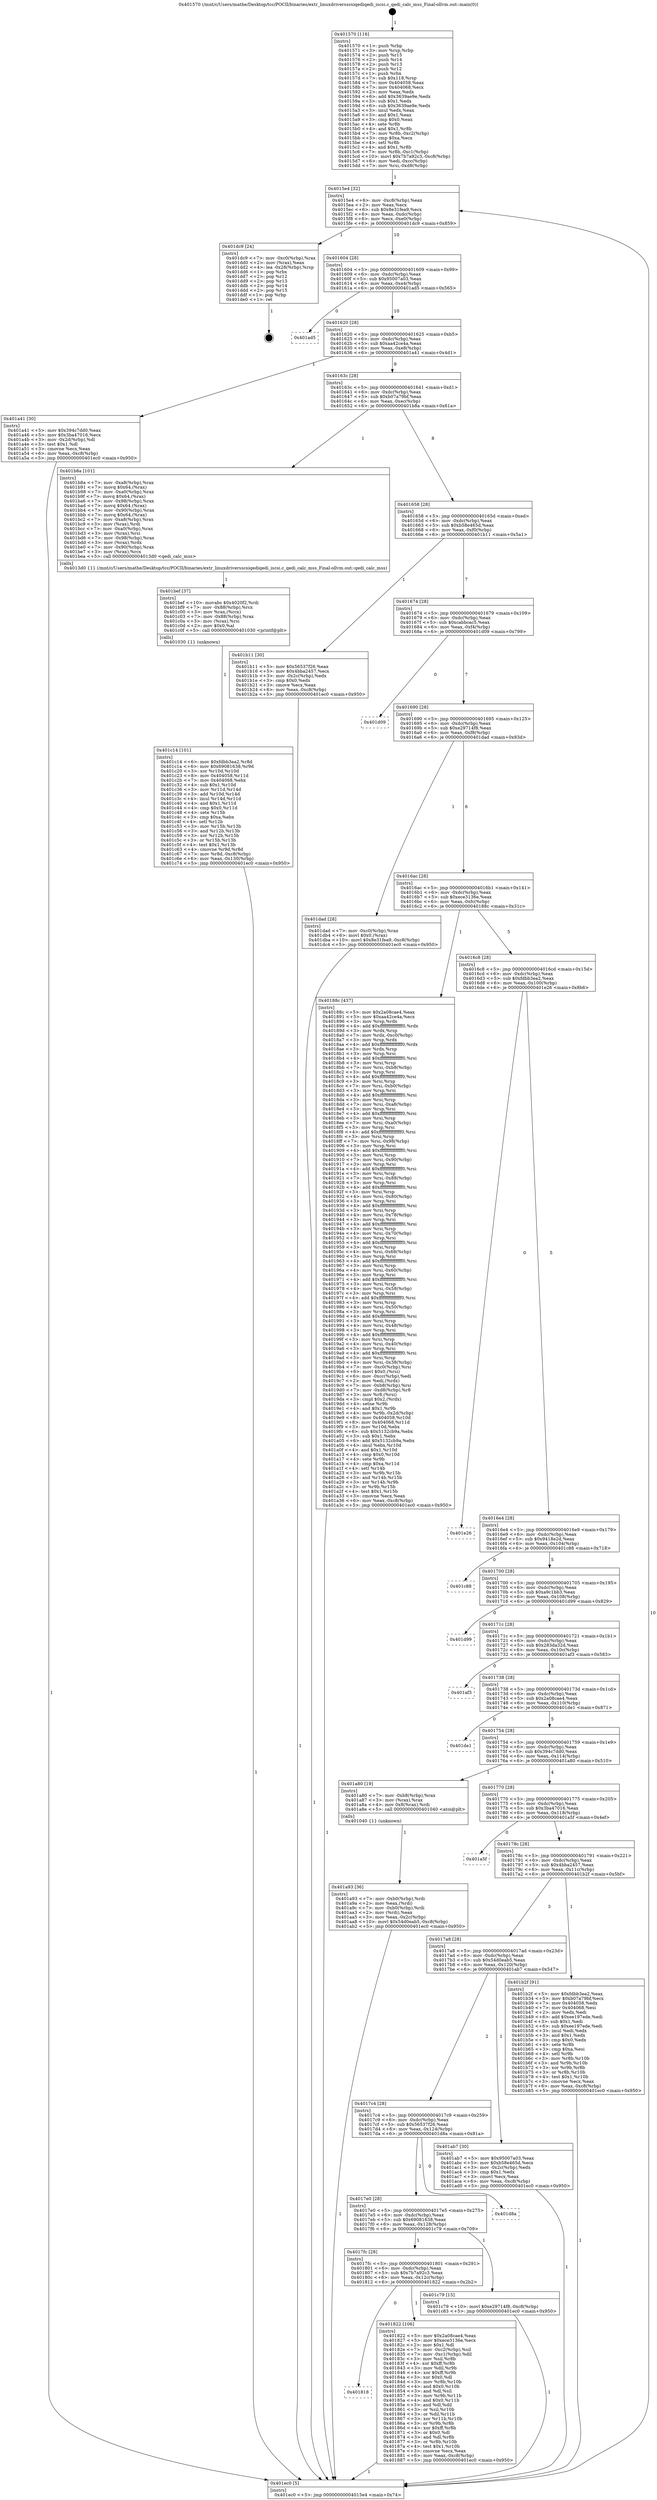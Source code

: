 digraph "0x401570" {
  label = "0x401570 (/mnt/c/Users/mathe/Desktop/tcc/POCII/binaries/extr_linuxdriversscsiqediqedi_iscsi.c_qedi_calc_mss_Final-ollvm.out::main(0))"
  labelloc = "t"
  node[shape=record]

  Entry [label="",width=0.3,height=0.3,shape=circle,fillcolor=black,style=filled]
  "0x4015e4" [label="{
     0x4015e4 [32]\l
     | [instrs]\l
     &nbsp;&nbsp;0x4015e4 \<+6\>: mov -0xc8(%rbp),%eax\l
     &nbsp;&nbsp;0x4015ea \<+2\>: mov %eax,%ecx\l
     &nbsp;&nbsp;0x4015ec \<+6\>: sub $0x8e31fea9,%ecx\l
     &nbsp;&nbsp;0x4015f2 \<+6\>: mov %eax,-0xdc(%rbp)\l
     &nbsp;&nbsp;0x4015f8 \<+6\>: mov %ecx,-0xe0(%rbp)\l
     &nbsp;&nbsp;0x4015fe \<+6\>: je 0000000000401dc9 \<main+0x859\>\l
  }"]
  "0x401dc9" [label="{
     0x401dc9 [24]\l
     | [instrs]\l
     &nbsp;&nbsp;0x401dc9 \<+7\>: mov -0xc0(%rbp),%rax\l
     &nbsp;&nbsp;0x401dd0 \<+2\>: mov (%rax),%eax\l
     &nbsp;&nbsp;0x401dd2 \<+4\>: lea -0x28(%rbp),%rsp\l
     &nbsp;&nbsp;0x401dd6 \<+1\>: pop %rbx\l
     &nbsp;&nbsp;0x401dd7 \<+2\>: pop %r12\l
     &nbsp;&nbsp;0x401dd9 \<+2\>: pop %r13\l
     &nbsp;&nbsp;0x401ddb \<+2\>: pop %r14\l
     &nbsp;&nbsp;0x401ddd \<+2\>: pop %r15\l
     &nbsp;&nbsp;0x401ddf \<+1\>: pop %rbp\l
     &nbsp;&nbsp;0x401de0 \<+1\>: ret\l
  }"]
  "0x401604" [label="{
     0x401604 [28]\l
     | [instrs]\l
     &nbsp;&nbsp;0x401604 \<+5\>: jmp 0000000000401609 \<main+0x99\>\l
     &nbsp;&nbsp;0x401609 \<+6\>: mov -0xdc(%rbp),%eax\l
     &nbsp;&nbsp;0x40160f \<+5\>: sub $0x95007a03,%eax\l
     &nbsp;&nbsp;0x401614 \<+6\>: mov %eax,-0xe4(%rbp)\l
     &nbsp;&nbsp;0x40161a \<+6\>: je 0000000000401ad5 \<main+0x565\>\l
  }"]
  Exit [label="",width=0.3,height=0.3,shape=circle,fillcolor=black,style=filled,peripheries=2]
  "0x401ad5" [label="{
     0x401ad5\l
  }", style=dashed]
  "0x401620" [label="{
     0x401620 [28]\l
     | [instrs]\l
     &nbsp;&nbsp;0x401620 \<+5\>: jmp 0000000000401625 \<main+0xb5\>\l
     &nbsp;&nbsp;0x401625 \<+6\>: mov -0xdc(%rbp),%eax\l
     &nbsp;&nbsp;0x40162b \<+5\>: sub $0xaa42ce4a,%eax\l
     &nbsp;&nbsp;0x401630 \<+6\>: mov %eax,-0xe8(%rbp)\l
     &nbsp;&nbsp;0x401636 \<+6\>: je 0000000000401a41 \<main+0x4d1\>\l
  }"]
  "0x401c14" [label="{
     0x401c14 [101]\l
     | [instrs]\l
     &nbsp;&nbsp;0x401c14 \<+6\>: mov $0xfdbb3ea2,%r8d\l
     &nbsp;&nbsp;0x401c1a \<+6\>: mov $0x69081638,%r9d\l
     &nbsp;&nbsp;0x401c20 \<+3\>: xor %r10d,%r10d\l
     &nbsp;&nbsp;0x401c23 \<+8\>: mov 0x404058,%r11d\l
     &nbsp;&nbsp;0x401c2b \<+7\>: mov 0x404068,%ebx\l
     &nbsp;&nbsp;0x401c32 \<+4\>: sub $0x1,%r10d\l
     &nbsp;&nbsp;0x401c36 \<+3\>: mov %r11d,%r14d\l
     &nbsp;&nbsp;0x401c39 \<+3\>: add %r10d,%r14d\l
     &nbsp;&nbsp;0x401c3c \<+4\>: imul %r14d,%r11d\l
     &nbsp;&nbsp;0x401c40 \<+4\>: and $0x1,%r11d\l
     &nbsp;&nbsp;0x401c44 \<+4\>: cmp $0x0,%r11d\l
     &nbsp;&nbsp;0x401c48 \<+4\>: sete %r15b\l
     &nbsp;&nbsp;0x401c4c \<+3\>: cmp $0xa,%ebx\l
     &nbsp;&nbsp;0x401c4f \<+4\>: setl %r12b\l
     &nbsp;&nbsp;0x401c53 \<+3\>: mov %r15b,%r13b\l
     &nbsp;&nbsp;0x401c56 \<+3\>: and %r12b,%r13b\l
     &nbsp;&nbsp;0x401c59 \<+3\>: xor %r12b,%r15b\l
     &nbsp;&nbsp;0x401c5c \<+3\>: or %r15b,%r13b\l
     &nbsp;&nbsp;0x401c5f \<+4\>: test $0x1,%r13b\l
     &nbsp;&nbsp;0x401c63 \<+4\>: cmovne %r9d,%r8d\l
     &nbsp;&nbsp;0x401c67 \<+7\>: mov %r8d,-0xc8(%rbp)\l
     &nbsp;&nbsp;0x401c6e \<+6\>: mov %eax,-0x130(%rbp)\l
     &nbsp;&nbsp;0x401c74 \<+5\>: jmp 0000000000401ec0 \<main+0x950\>\l
  }"]
  "0x401a41" [label="{
     0x401a41 [30]\l
     | [instrs]\l
     &nbsp;&nbsp;0x401a41 \<+5\>: mov $0x394c7dd0,%eax\l
     &nbsp;&nbsp;0x401a46 \<+5\>: mov $0x3ba47016,%ecx\l
     &nbsp;&nbsp;0x401a4b \<+3\>: mov -0x2d(%rbp),%dl\l
     &nbsp;&nbsp;0x401a4e \<+3\>: test $0x1,%dl\l
     &nbsp;&nbsp;0x401a51 \<+3\>: cmovne %ecx,%eax\l
     &nbsp;&nbsp;0x401a54 \<+6\>: mov %eax,-0xc8(%rbp)\l
     &nbsp;&nbsp;0x401a5a \<+5\>: jmp 0000000000401ec0 \<main+0x950\>\l
  }"]
  "0x40163c" [label="{
     0x40163c [28]\l
     | [instrs]\l
     &nbsp;&nbsp;0x40163c \<+5\>: jmp 0000000000401641 \<main+0xd1\>\l
     &nbsp;&nbsp;0x401641 \<+6\>: mov -0xdc(%rbp),%eax\l
     &nbsp;&nbsp;0x401647 \<+5\>: sub $0xb07a79bf,%eax\l
     &nbsp;&nbsp;0x40164c \<+6\>: mov %eax,-0xec(%rbp)\l
     &nbsp;&nbsp;0x401652 \<+6\>: je 0000000000401b8a \<main+0x61a\>\l
  }"]
  "0x401bef" [label="{
     0x401bef [37]\l
     | [instrs]\l
     &nbsp;&nbsp;0x401bef \<+10\>: movabs $0x4020f2,%rdi\l
     &nbsp;&nbsp;0x401bf9 \<+7\>: mov -0x88(%rbp),%rcx\l
     &nbsp;&nbsp;0x401c00 \<+3\>: mov %rax,(%rcx)\l
     &nbsp;&nbsp;0x401c03 \<+7\>: mov -0x88(%rbp),%rax\l
     &nbsp;&nbsp;0x401c0a \<+3\>: mov (%rax),%rsi\l
     &nbsp;&nbsp;0x401c0d \<+2\>: mov $0x0,%al\l
     &nbsp;&nbsp;0x401c0f \<+5\>: call 0000000000401030 \<printf@plt\>\l
     | [calls]\l
     &nbsp;&nbsp;0x401030 \{1\} (unknown)\l
  }"]
  "0x401b8a" [label="{
     0x401b8a [101]\l
     | [instrs]\l
     &nbsp;&nbsp;0x401b8a \<+7\>: mov -0xa8(%rbp),%rax\l
     &nbsp;&nbsp;0x401b91 \<+7\>: movq $0x64,(%rax)\l
     &nbsp;&nbsp;0x401b98 \<+7\>: mov -0xa0(%rbp),%rax\l
     &nbsp;&nbsp;0x401b9f \<+7\>: movq $0x64,(%rax)\l
     &nbsp;&nbsp;0x401ba6 \<+7\>: mov -0x98(%rbp),%rax\l
     &nbsp;&nbsp;0x401bad \<+7\>: movq $0x64,(%rax)\l
     &nbsp;&nbsp;0x401bb4 \<+7\>: mov -0x90(%rbp),%rax\l
     &nbsp;&nbsp;0x401bbb \<+7\>: movq $0x64,(%rax)\l
     &nbsp;&nbsp;0x401bc2 \<+7\>: mov -0xa8(%rbp),%rax\l
     &nbsp;&nbsp;0x401bc9 \<+3\>: mov (%rax),%rdi\l
     &nbsp;&nbsp;0x401bcc \<+7\>: mov -0xa0(%rbp),%rax\l
     &nbsp;&nbsp;0x401bd3 \<+3\>: mov (%rax),%rsi\l
     &nbsp;&nbsp;0x401bd6 \<+7\>: mov -0x98(%rbp),%rax\l
     &nbsp;&nbsp;0x401bdd \<+3\>: mov (%rax),%rdx\l
     &nbsp;&nbsp;0x401be0 \<+7\>: mov -0x90(%rbp),%rax\l
     &nbsp;&nbsp;0x401be7 \<+3\>: mov (%rax),%rcx\l
     &nbsp;&nbsp;0x401bea \<+5\>: call 00000000004013d0 \<qedi_calc_mss\>\l
     | [calls]\l
     &nbsp;&nbsp;0x4013d0 \{1\} (/mnt/c/Users/mathe/Desktop/tcc/POCII/binaries/extr_linuxdriversscsiqediqedi_iscsi.c_qedi_calc_mss_Final-ollvm.out::qedi_calc_mss)\l
  }"]
  "0x401658" [label="{
     0x401658 [28]\l
     | [instrs]\l
     &nbsp;&nbsp;0x401658 \<+5\>: jmp 000000000040165d \<main+0xed\>\l
     &nbsp;&nbsp;0x40165d \<+6\>: mov -0xdc(%rbp),%eax\l
     &nbsp;&nbsp;0x401663 \<+5\>: sub $0xb58e465d,%eax\l
     &nbsp;&nbsp;0x401668 \<+6\>: mov %eax,-0xf0(%rbp)\l
     &nbsp;&nbsp;0x40166e \<+6\>: je 0000000000401b11 \<main+0x5a1\>\l
  }"]
  "0x401a93" [label="{
     0x401a93 [36]\l
     | [instrs]\l
     &nbsp;&nbsp;0x401a93 \<+7\>: mov -0xb0(%rbp),%rdi\l
     &nbsp;&nbsp;0x401a9a \<+2\>: mov %eax,(%rdi)\l
     &nbsp;&nbsp;0x401a9c \<+7\>: mov -0xb0(%rbp),%rdi\l
     &nbsp;&nbsp;0x401aa3 \<+2\>: mov (%rdi),%eax\l
     &nbsp;&nbsp;0x401aa5 \<+3\>: mov %eax,-0x2c(%rbp)\l
     &nbsp;&nbsp;0x401aa8 \<+10\>: movl $0x54d0eab5,-0xc8(%rbp)\l
     &nbsp;&nbsp;0x401ab2 \<+5\>: jmp 0000000000401ec0 \<main+0x950\>\l
  }"]
  "0x401b11" [label="{
     0x401b11 [30]\l
     | [instrs]\l
     &nbsp;&nbsp;0x401b11 \<+5\>: mov $0x56537f26,%eax\l
     &nbsp;&nbsp;0x401b16 \<+5\>: mov $0x4bba2457,%ecx\l
     &nbsp;&nbsp;0x401b1b \<+3\>: mov -0x2c(%rbp),%edx\l
     &nbsp;&nbsp;0x401b1e \<+3\>: cmp $0x0,%edx\l
     &nbsp;&nbsp;0x401b21 \<+3\>: cmove %ecx,%eax\l
     &nbsp;&nbsp;0x401b24 \<+6\>: mov %eax,-0xc8(%rbp)\l
     &nbsp;&nbsp;0x401b2a \<+5\>: jmp 0000000000401ec0 \<main+0x950\>\l
  }"]
  "0x401674" [label="{
     0x401674 [28]\l
     | [instrs]\l
     &nbsp;&nbsp;0x401674 \<+5\>: jmp 0000000000401679 \<main+0x109\>\l
     &nbsp;&nbsp;0x401679 \<+6\>: mov -0xdc(%rbp),%eax\l
     &nbsp;&nbsp;0x40167f \<+5\>: sub $0xcabbcac5,%eax\l
     &nbsp;&nbsp;0x401684 \<+6\>: mov %eax,-0xf4(%rbp)\l
     &nbsp;&nbsp;0x40168a \<+6\>: je 0000000000401d09 \<main+0x799\>\l
  }"]
  "0x401570" [label="{
     0x401570 [116]\l
     | [instrs]\l
     &nbsp;&nbsp;0x401570 \<+1\>: push %rbp\l
     &nbsp;&nbsp;0x401571 \<+3\>: mov %rsp,%rbp\l
     &nbsp;&nbsp;0x401574 \<+2\>: push %r15\l
     &nbsp;&nbsp;0x401576 \<+2\>: push %r14\l
     &nbsp;&nbsp;0x401578 \<+2\>: push %r13\l
     &nbsp;&nbsp;0x40157a \<+2\>: push %r12\l
     &nbsp;&nbsp;0x40157c \<+1\>: push %rbx\l
     &nbsp;&nbsp;0x40157d \<+7\>: sub $0x118,%rsp\l
     &nbsp;&nbsp;0x401584 \<+7\>: mov 0x404058,%eax\l
     &nbsp;&nbsp;0x40158b \<+7\>: mov 0x404068,%ecx\l
     &nbsp;&nbsp;0x401592 \<+2\>: mov %eax,%edx\l
     &nbsp;&nbsp;0x401594 \<+6\>: add $0x3639ae9e,%edx\l
     &nbsp;&nbsp;0x40159a \<+3\>: sub $0x1,%edx\l
     &nbsp;&nbsp;0x40159d \<+6\>: sub $0x3639ae9e,%edx\l
     &nbsp;&nbsp;0x4015a3 \<+3\>: imul %edx,%eax\l
     &nbsp;&nbsp;0x4015a6 \<+3\>: and $0x1,%eax\l
     &nbsp;&nbsp;0x4015a9 \<+3\>: cmp $0x0,%eax\l
     &nbsp;&nbsp;0x4015ac \<+4\>: sete %r8b\l
     &nbsp;&nbsp;0x4015b0 \<+4\>: and $0x1,%r8b\l
     &nbsp;&nbsp;0x4015b4 \<+7\>: mov %r8b,-0xc2(%rbp)\l
     &nbsp;&nbsp;0x4015bb \<+3\>: cmp $0xa,%ecx\l
     &nbsp;&nbsp;0x4015be \<+4\>: setl %r8b\l
     &nbsp;&nbsp;0x4015c2 \<+4\>: and $0x1,%r8b\l
     &nbsp;&nbsp;0x4015c6 \<+7\>: mov %r8b,-0xc1(%rbp)\l
     &nbsp;&nbsp;0x4015cd \<+10\>: movl $0x7b7a92c3,-0xc8(%rbp)\l
     &nbsp;&nbsp;0x4015d7 \<+6\>: mov %edi,-0xcc(%rbp)\l
     &nbsp;&nbsp;0x4015dd \<+7\>: mov %rsi,-0xd8(%rbp)\l
  }"]
  "0x401d09" [label="{
     0x401d09\l
  }", style=dashed]
  "0x401690" [label="{
     0x401690 [28]\l
     | [instrs]\l
     &nbsp;&nbsp;0x401690 \<+5\>: jmp 0000000000401695 \<main+0x125\>\l
     &nbsp;&nbsp;0x401695 \<+6\>: mov -0xdc(%rbp),%eax\l
     &nbsp;&nbsp;0x40169b \<+5\>: sub $0xe29714f8,%eax\l
     &nbsp;&nbsp;0x4016a0 \<+6\>: mov %eax,-0xf8(%rbp)\l
     &nbsp;&nbsp;0x4016a6 \<+6\>: je 0000000000401dad \<main+0x83d\>\l
  }"]
  "0x401ec0" [label="{
     0x401ec0 [5]\l
     | [instrs]\l
     &nbsp;&nbsp;0x401ec0 \<+5\>: jmp 00000000004015e4 \<main+0x74\>\l
  }"]
  "0x401dad" [label="{
     0x401dad [28]\l
     | [instrs]\l
     &nbsp;&nbsp;0x401dad \<+7\>: mov -0xc0(%rbp),%rax\l
     &nbsp;&nbsp;0x401db4 \<+6\>: movl $0x0,(%rax)\l
     &nbsp;&nbsp;0x401dba \<+10\>: movl $0x8e31fea9,-0xc8(%rbp)\l
     &nbsp;&nbsp;0x401dc4 \<+5\>: jmp 0000000000401ec0 \<main+0x950\>\l
  }"]
  "0x4016ac" [label="{
     0x4016ac [28]\l
     | [instrs]\l
     &nbsp;&nbsp;0x4016ac \<+5\>: jmp 00000000004016b1 \<main+0x141\>\l
     &nbsp;&nbsp;0x4016b1 \<+6\>: mov -0xdc(%rbp),%eax\l
     &nbsp;&nbsp;0x4016b7 \<+5\>: sub $0xece3136e,%eax\l
     &nbsp;&nbsp;0x4016bc \<+6\>: mov %eax,-0xfc(%rbp)\l
     &nbsp;&nbsp;0x4016c2 \<+6\>: je 000000000040188c \<main+0x31c\>\l
  }"]
  "0x401818" [label="{
     0x401818\l
  }", style=dashed]
  "0x40188c" [label="{
     0x40188c [437]\l
     | [instrs]\l
     &nbsp;&nbsp;0x40188c \<+5\>: mov $0x2a08cae4,%eax\l
     &nbsp;&nbsp;0x401891 \<+5\>: mov $0xaa42ce4a,%ecx\l
     &nbsp;&nbsp;0x401896 \<+3\>: mov %rsp,%rdx\l
     &nbsp;&nbsp;0x401899 \<+4\>: add $0xfffffffffffffff0,%rdx\l
     &nbsp;&nbsp;0x40189d \<+3\>: mov %rdx,%rsp\l
     &nbsp;&nbsp;0x4018a0 \<+7\>: mov %rdx,-0xc0(%rbp)\l
     &nbsp;&nbsp;0x4018a7 \<+3\>: mov %rsp,%rdx\l
     &nbsp;&nbsp;0x4018aa \<+4\>: add $0xfffffffffffffff0,%rdx\l
     &nbsp;&nbsp;0x4018ae \<+3\>: mov %rdx,%rsp\l
     &nbsp;&nbsp;0x4018b1 \<+3\>: mov %rsp,%rsi\l
     &nbsp;&nbsp;0x4018b4 \<+4\>: add $0xfffffffffffffff0,%rsi\l
     &nbsp;&nbsp;0x4018b8 \<+3\>: mov %rsi,%rsp\l
     &nbsp;&nbsp;0x4018bb \<+7\>: mov %rsi,-0xb8(%rbp)\l
     &nbsp;&nbsp;0x4018c2 \<+3\>: mov %rsp,%rsi\l
     &nbsp;&nbsp;0x4018c5 \<+4\>: add $0xfffffffffffffff0,%rsi\l
     &nbsp;&nbsp;0x4018c9 \<+3\>: mov %rsi,%rsp\l
     &nbsp;&nbsp;0x4018cc \<+7\>: mov %rsi,-0xb0(%rbp)\l
     &nbsp;&nbsp;0x4018d3 \<+3\>: mov %rsp,%rsi\l
     &nbsp;&nbsp;0x4018d6 \<+4\>: add $0xfffffffffffffff0,%rsi\l
     &nbsp;&nbsp;0x4018da \<+3\>: mov %rsi,%rsp\l
     &nbsp;&nbsp;0x4018dd \<+7\>: mov %rsi,-0xa8(%rbp)\l
     &nbsp;&nbsp;0x4018e4 \<+3\>: mov %rsp,%rsi\l
     &nbsp;&nbsp;0x4018e7 \<+4\>: add $0xfffffffffffffff0,%rsi\l
     &nbsp;&nbsp;0x4018eb \<+3\>: mov %rsi,%rsp\l
     &nbsp;&nbsp;0x4018ee \<+7\>: mov %rsi,-0xa0(%rbp)\l
     &nbsp;&nbsp;0x4018f5 \<+3\>: mov %rsp,%rsi\l
     &nbsp;&nbsp;0x4018f8 \<+4\>: add $0xfffffffffffffff0,%rsi\l
     &nbsp;&nbsp;0x4018fc \<+3\>: mov %rsi,%rsp\l
     &nbsp;&nbsp;0x4018ff \<+7\>: mov %rsi,-0x98(%rbp)\l
     &nbsp;&nbsp;0x401906 \<+3\>: mov %rsp,%rsi\l
     &nbsp;&nbsp;0x401909 \<+4\>: add $0xfffffffffffffff0,%rsi\l
     &nbsp;&nbsp;0x40190d \<+3\>: mov %rsi,%rsp\l
     &nbsp;&nbsp;0x401910 \<+7\>: mov %rsi,-0x90(%rbp)\l
     &nbsp;&nbsp;0x401917 \<+3\>: mov %rsp,%rsi\l
     &nbsp;&nbsp;0x40191a \<+4\>: add $0xfffffffffffffff0,%rsi\l
     &nbsp;&nbsp;0x40191e \<+3\>: mov %rsi,%rsp\l
     &nbsp;&nbsp;0x401921 \<+7\>: mov %rsi,-0x88(%rbp)\l
     &nbsp;&nbsp;0x401928 \<+3\>: mov %rsp,%rsi\l
     &nbsp;&nbsp;0x40192b \<+4\>: add $0xfffffffffffffff0,%rsi\l
     &nbsp;&nbsp;0x40192f \<+3\>: mov %rsi,%rsp\l
     &nbsp;&nbsp;0x401932 \<+4\>: mov %rsi,-0x80(%rbp)\l
     &nbsp;&nbsp;0x401936 \<+3\>: mov %rsp,%rsi\l
     &nbsp;&nbsp;0x401939 \<+4\>: add $0xfffffffffffffff0,%rsi\l
     &nbsp;&nbsp;0x40193d \<+3\>: mov %rsi,%rsp\l
     &nbsp;&nbsp;0x401940 \<+4\>: mov %rsi,-0x78(%rbp)\l
     &nbsp;&nbsp;0x401944 \<+3\>: mov %rsp,%rsi\l
     &nbsp;&nbsp;0x401947 \<+4\>: add $0xfffffffffffffff0,%rsi\l
     &nbsp;&nbsp;0x40194b \<+3\>: mov %rsi,%rsp\l
     &nbsp;&nbsp;0x40194e \<+4\>: mov %rsi,-0x70(%rbp)\l
     &nbsp;&nbsp;0x401952 \<+3\>: mov %rsp,%rsi\l
     &nbsp;&nbsp;0x401955 \<+4\>: add $0xfffffffffffffff0,%rsi\l
     &nbsp;&nbsp;0x401959 \<+3\>: mov %rsi,%rsp\l
     &nbsp;&nbsp;0x40195c \<+4\>: mov %rsi,-0x68(%rbp)\l
     &nbsp;&nbsp;0x401960 \<+3\>: mov %rsp,%rsi\l
     &nbsp;&nbsp;0x401963 \<+4\>: add $0xfffffffffffffff0,%rsi\l
     &nbsp;&nbsp;0x401967 \<+3\>: mov %rsi,%rsp\l
     &nbsp;&nbsp;0x40196a \<+4\>: mov %rsi,-0x60(%rbp)\l
     &nbsp;&nbsp;0x40196e \<+3\>: mov %rsp,%rsi\l
     &nbsp;&nbsp;0x401971 \<+4\>: add $0xfffffffffffffff0,%rsi\l
     &nbsp;&nbsp;0x401975 \<+3\>: mov %rsi,%rsp\l
     &nbsp;&nbsp;0x401978 \<+4\>: mov %rsi,-0x58(%rbp)\l
     &nbsp;&nbsp;0x40197c \<+3\>: mov %rsp,%rsi\l
     &nbsp;&nbsp;0x40197f \<+4\>: add $0xfffffffffffffff0,%rsi\l
     &nbsp;&nbsp;0x401983 \<+3\>: mov %rsi,%rsp\l
     &nbsp;&nbsp;0x401986 \<+4\>: mov %rsi,-0x50(%rbp)\l
     &nbsp;&nbsp;0x40198a \<+3\>: mov %rsp,%rsi\l
     &nbsp;&nbsp;0x40198d \<+4\>: add $0xfffffffffffffff0,%rsi\l
     &nbsp;&nbsp;0x401991 \<+3\>: mov %rsi,%rsp\l
     &nbsp;&nbsp;0x401994 \<+4\>: mov %rsi,-0x48(%rbp)\l
     &nbsp;&nbsp;0x401998 \<+3\>: mov %rsp,%rsi\l
     &nbsp;&nbsp;0x40199b \<+4\>: add $0xfffffffffffffff0,%rsi\l
     &nbsp;&nbsp;0x40199f \<+3\>: mov %rsi,%rsp\l
     &nbsp;&nbsp;0x4019a2 \<+4\>: mov %rsi,-0x40(%rbp)\l
     &nbsp;&nbsp;0x4019a6 \<+3\>: mov %rsp,%rsi\l
     &nbsp;&nbsp;0x4019a9 \<+4\>: add $0xfffffffffffffff0,%rsi\l
     &nbsp;&nbsp;0x4019ad \<+3\>: mov %rsi,%rsp\l
     &nbsp;&nbsp;0x4019b0 \<+4\>: mov %rsi,-0x38(%rbp)\l
     &nbsp;&nbsp;0x4019b4 \<+7\>: mov -0xc0(%rbp),%rsi\l
     &nbsp;&nbsp;0x4019bb \<+6\>: movl $0x0,(%rsi)\l
     &nbsp;&nbsp;0x4019c1 \<+6\>: mov -0xcc(%rbp),%edi\l
     &nbsp;&nbsp;0x4019c7 \<+2\>: mov %edi,(%rdx)\l
     &nbsp;&nbsp;0x4019c9 \<+7\>: mov -0xb8(%rbp),%rsi\l
     &nbsp;&nbsp;0x4019d0 \<+7\>: mov -0xd8(%rbp),%r8\l
     &nbsp;&nbsp;0x4019d7 \<+3\>: mov %r8,(%rsi)\l
     &nbsp;&nbsp;0x4019da \<+3\>: cmpl $0x2,(%rdx)\l
     &nbsp;&nbsp;0x4019dd \<+4\>: setne %r9b\l
     &nbsp;&nbsp;0x4019e1 \<+4\>: and $0x1,%r9b\l
     &nbsp;&nbsp;0x4019e5 \<+4\>: mov %r9b,-0x2d(%rbp)\l
     &nbsp;&nbsp;0x4019e9 \<+8\>: mov 0x404058,%r10d\l
     &nbsp;&nbsp;0x4019f1 \<+8\>: mov 0x404068,%r11d\l
     &nbsp;&nbsp;0x4019f9 \<+3\>: mov %r10d,%ebx\l
     &nbsp;&nbsp;0x4019fc \<+6\>: sub $0x5132cb9a,%ebx\l
     &nbsp;&nbsp;0x401a02 \<+3\>: sub $0x1,%ebx\l
     &nbsp;&nbsp;0x401a05 \<+6\>: add $0x5132cb9a,%ebx\l
     &nbsp;&nbsp;0x401a0b \<+4\>: imul %ebx,%r10d\l
     &nbsp;&nbsp;0x401a0f \<+4\>: and $0x1,%r10d\l
     &nbsp;&nbsp;0x401a13 \<+4\>: cmp $0x0,%r10d\l
     &nbsp;&nbsp;0x401a17 \<+4\>: sete %r9b\l
     &nbsp;&nbsp;0x401a1b \<+4\>: cmp $0xa,%r11d\l
     &nbsp;&nbsp;0x401a1f \<+4\>: setl %r14b\l
     &nbsp;&nbsp;0x401a23 \<+3\>: mov %r9b,%r15b\l
     &nbsp;&nbsp;0x401a26 \<+3\>: and %r14b,%r15b\l
     &nbsp;&nbsp;0x401a29 \<+3\>: xor %r14b,%r9b\l
     &nbsp;&nbsp;0x401a2c \<+3\>: or %r9b,%r15b\l
     &nbsp;&nbsp;0x401a2f \<+4\>: test $0x1,%r15b\l
     &nbsp;&nbsp;0x401a33 \<+3\>: cmovne %ecx,%eax\l
     &nbsp;&nbsp;0x401a36 \<+6\>: mov %eax,-0xc8(%rbp)\l
     &nbsp;&nbsp;0x401a3c \<+5\>: jmp 0000000000401ec0 \<main+0x950\>\l
  }"]
  "0x4016c8" [label="{
     0x4016c8 [28]\l
     | [instrs]\l
     &nbsp;&nbsp;0x4016c8 \<+5\>: jmp 00000000004016cd \<main+0x15d\>\l
     &nbsp;&nbsp;0x4016cd \<+6\>: mov -0xdc(%rbp),%eax\l
     &nbsp;&nbsp;0x4016d3 \<+5\>: sub $0xfdbb3ea2,%eax\l
     &nbsp;&nbsp;0x4016d8 \<+6\>: mov %eax,-0x100(%rbp)\l
     &nbsp;&nbsp;0x4016de \<+6\>: je 0000000000401e26 \<main+0x8b6\>\l
  }"]
  "0x401822" [label="{
     0x401822 [106]\l
     | [instrs]\l
     &nbsp;&nbsp;0x401822 \<+5\>: mov $0x2a08cae4,%eax\l
     &nbsp;&nbsp;0x401827 \<+5\>: mov $0xece3136e,%ecx\l
     &nbsp;&nbsp;0x40182c \<+2\>: mov $0x1,%dl\l
     &nbsp;&nbsp;0x40182e \<+7\>: mov -0xc2(%rbp),%sil\l
     &nbsp;&nbsp;0x401835 \<+7\>: mov -0xc1(%rbp),%dil\l
     &nbsp;&nbsp;0x40183c \<+3\>: mov %sil,%r8b\l
     &nbsp;&nbsp;0x40183f \<+4\>: xor $0xff,%r8b\l
     &nbsp;&nbsp;0x401843 \<+3\>: mov %dil,%r9b\l
     &nbsp;&nbsp;0x401846 \<+4\>: xor $0xff,%r9b\l
     &nbsp;&nbsp;0x40184a \<+3\>: xor $0x0,%dl\l
     &nbsp;&nbsp;0x40184d \<+3\>: mov %r8b,%r10b\l
     &nbsp;&nbsp;0x401850 \<+4\>: and $0x0,%r10b\l
     &nbsp;&nbsp;0x401854 \<+3\>: and %dl,%sil\l
     &nbsp;&nbsp;0x401857 \<+3\>: mov %r9b,%r11b\l
     &nbsp;&nbsp;0x40185a \<+4\>: and $0x0,%r11b\l
     &nbsp;&nbsp;0x40185e \<+3\>: and %dl,%dil\l
     &nbsp;&nbsp;0x401861 \<+3\>: or %sil,%r10b\l
     &nbsp;&nbsp;0x401864 \<+3\>: or %dil,%r11b\l
     &nbsp;&nbsp;0x401867 \<+3\>: xor %r11b,%r10b\l
     &nbsp;&nbsp;0x40186a \<+3\>: or %r9b,%r8b\l
     &nbsp;&nbsp;0x40186d \<+4\>: xor $0xff,%r8b\l
     &nbsp;&nbsp;0x401871 \<+3\>: or $0x0,%dl\l
     &nbsp;&nbsp;0x401874 \<+3\>: and %dl,%r8b\l
     &nbsp;&nbsp;0x401877 \<+3\>: or %r8b,%r10b\l
     &nbsp;&nbsp;0x40187a \<+4\>: test $0x1,%r10b\l
     &nbsp;&nbsp;0x40187e \<+3\>: cmovne %ecx,%eax\l
     &nbsp;&nbsp;0x401881 \<+6\>: mov %eax,-0xc8(%rbp)\l
     &nbsp;&nbsp;0x401887 \<+5\>: jmp 0000000000401ec0 \<main+0x950\>\l
  }"]
  "0x401e26" [label="{
     0x401e26\l
  }", style=dashed]
  "0x4016e4" [label="{
     0x4016e4 [28]\l
     | [instrs]\l
     &nbsp;&nbsp;0x4016e4 \<+5\>: jmp 00000000004016e9 \<main+0x179\>\l
     &nbsp;&nbsp;0x4016e9 \<+6\>: mov -0xdc(%rbp),%eax\l
     &nbsp;&nbsp;0x4016ef \<+5\>: sub $0x9418e2d,%eax\l
     &nbsp;&nbsp;0x4016f4 \<+6\>: mov %eax,-0x104(%rbp)\l
     &nbsp;&nbsp;0x4016fa \<+6\>: je 0000000000401c88 \<main+0x718\>\l
  }"]
  "0x4017fc" [label="{
     0x4017fc [28]\l
     | [instrs]\l
     &nbsp;&nbsp;0x4017fc \<+5\>: jmp 0000000000401801 \<main+0x291\>\l
     &nbsp;&nbsp;0x401801 \<+6\>: mov -0xdc(%rbp),%eax\l
     &nbsp;&nbsp;0x401807 \<+5\>: sub $0x7b7a92c3,%eax\l
     &nbsp;&nbsp;0x40180c \<+6\>: mov %eax,-0x12c(%rbp)\l
     &nbsp;&nbsp;0x401812 \<+6\>: je 0000000000401822 \<main+0x2b2\>\l
  }"]
  "0x401c88" [label="{
     0x401c88\l
  }", style=dashed]
  "0x401700" [label="{
     0x401700 [28]\l
     | [instrs]\l
     &nbsp;&nbsp;0x401700 \<+5\>: jmp 0000000000401705 \<main+0x195\>\l
     &nbsp;&nbsp;0x401705 \<+6\>: mov -0xdc(%rbp),%eax\l
     &nbsp;&nbsp;0x40170b \<+5\>: sub $0xa9c1bb3,%eax\l
     &nbsp;&nbsp;0x401710 \<+6\>: mov %eax,-0x108(%rbp)\l
     &nbsp;&nbsp;0x401716 \<+6\>: je 0000000000401d99 \<main+0x829\>\l
  }"]
  "0x401c79" [label="{
     0x401c79 [15]\l
     | [instrs]\l
     &nbsp;&nbsp;0x401c79 \<+10\>: movl $0xe29714f8,-0xc8(%rbp)\l
     &nbsp;&nbsp;0x401c83 \<+5\>: jmp 0000000000401ec0 \<main+0x950\>\l
  }"]
  "0x401d99" [label="{
     0x401d99\l
  }", style=dashed]
  "0x40171c" [label="{
     0x40171c [28]\l
     | [instrs]\l
     &nbsp;&nbsp;0x40171c \<+5\>: jmp 0000000000401721 \<main+0x1b1\>\l
     &nbsp;&nbsp;0x401721 \<+6\>: mov -0xdc(%rbp),%eax\l
     &nbsp;&nbsp;0x401727 \<+5\>: sub $0x283da32d,%eax\l
     &nbsp;&nbsp;0x40172c \<+6\>: mov %eax,-0x10c(%rbp)\l
     &nbsp;&nbsp;0x401732 \<+6\>: je 0000000000401af3 \<main+0x583\>\l
  }"]
  "0x4017e0" [label="{
     0x4017e0 [28]\l
     | [instrs]\l
     &nbsp;&nbsp;0x4017e0 \<+5\>: jmp 00000000004017e5 \<main+0x275\>\l
     &nbsp;&nbsp;0x4017e5 \<+6\>: mov -0xdc(%rbp),%eax\l
     &nbsp;&nbsp;0x4017eb \<+5\>: sub $0x69081638,%eax\l
     &nbsp;&nbsp;0x4017f0 \<+6\>: mov %eax,-0x128(%rbp)\l
     &nbsp;&nbsp;0x4017f6 \<+6\>: je 0000000000401c79 \<main+0x709\>\l
  }"]
  "0x401af3" [label="{
     0x401af3\l
  }", style=dashed]
  "0x401738" [label="{
     0x401738 [28]\l
     | [instrs]\l
     &nbsp;&nbsp;0x401738 \<+5\>: jmp 000000000040173d \<main+0x1cd\>\l
     &nbsp;&nbsp;0x40173d \<+6\>: mov -0xdc(%rbp),%eax\l
     &nbsp;&nbsp;0x401743 \<+5\>: sub $0x2a08cae4,%eax\l
     &nbsp;&nbsp;0x401748 \<+6\>: mov %eax,-0x110(%rbp)\l
     &nbsp;&nbsp;0x40174e \<+6\>: je 0000000000401de1 \<main+0x871\>\l
  }"]
  "0x401d8a" [label="{
     0x401d8a\l
  }", style=dashed]
  "0x401de1" [label="{
     0x401de1\l
  }", style=dashed]
  "0x401754" [label="{
     0x401754 [28]\l
     | [instrs]\l
     &nbsp;&nbsp;0x401754 \<+5\>: jmp 0000000000401759 \<main+0x1e9\>\l
     &nbsp;&nbsp;0x401759 \<+6\>: mov -0xdc(%rbp),%eax\l
     &nbsp;&nbsp;0x40175f \<+5\>: sub $0x394c7dd0,%eax\l
     &nbsp;&nbsp;0x401764 \<+6\>: mov %eax,-0x114(%rbp)\l
     &nbsp;&nbsp;0x40176a \<+6\>: je 0000000000401a80 \<main+0x510\>\l
  }"]
  "0x4017c4" [label="{
     0x4017c4 [28]\l
     | [instrs]\l
     &nbsp;&nbsp;0x4017c4 \<+5\>: jmp 00000000004017c9 \<main+0x259\>\l
     &nbsp;&nbsp;0x4017c9 \<+6\>: mov -0xdc(%rbp),%eax\l
     &nbsp;&nbsp;0x4017cf \<+5\>: sub $0x56537f26,%eax\l
     &nbsp;&nbsp;0x4017d4 \<+6\>: mov %eax,-0x124(%rbp)\l
     &nbsp;&nbsp;0x4017da \<+6\>: je 0000000000401d8a \<main+0x81a\>\l
  }"]
  "0x401a80" [label="{
     0x401a80 [19]\l
     | [instrs]\l
     &nbsp;&nbsp;0x401a80 \<+7\>: mov -0xb8(%rbp),%rax\l
     &nbsp;&nbsp;0x401a87 \<+3\>: mov (%rax),%rax\l
     &nbsp;&nbsp;0x401a8a \<+4\>: mov 0x8(%rax),%rdi\l
     &nbsp;&nbsp;0x401a8e \<+5\>: call 0000000000401040 \<atoi@plt\>\l
     | [calls]\l
     &nbsp;&nbsp;0x401040 \{1\} (unknown)\l
  }"]
  "0x401770" [label="{
     0x401770 [28]\l
     | [instrs]\l
     &nbsp;&nbsp;0x401770 \<+5\>: jmp 0000000000401775 \<main+0x205\>\l
     &nbsp;&nbsp;0x401775 \<+6\>: mov -0xdc(%rbp),%eax\l
     &nbsp;&nbsp;0x40177b \<+5\>: sub $0x3ba47016,%eax\l
     &nbsp;&nbsp;0x401780 \<+6\>: mov %eax,-0x118(%rbp)\l
     &nbsp;&nbsp;0x401786 \<+6\>: je 0000000000401a5f \<main+0x4ef\>\l
  }"]
  "0x401ab7" [label="{
     0x401ab7 [30]\l
     | [instrs]\l
     &nbsp;&nbsp;0x401ab7 \<+5\>: mov $0x95007a03,%eax\l
     &nbsp;&nbsp;0x401abc \<+5\>: mov $0xb58e465d,%ecx\l
     &nbsp;&nbsp;0x401ac1 \<+3\>: mov -0x2c(%rbp),%edx\l
     &nbsp;&nbsp;0x401ac4 \<+3\>: cmp $0x1,%edx\l
     &nbsp;&nbsp;0x401ac7 \<+3\>: cmovl %ecx,%eax\l
     &nbsp;&nbsp;0x401aca \<+6\>: mov %eax,-0xc8(%rbp)\l
     &nbsp;&nbsp;0x401ad0 \<+5\>: jmp 0000000000401ec0 \<main+0x950\>\l
  }"]
  "0x401a5f" [label="{
     0x401a5f\l
  }", style=dashed]
  "0x40178c" [label="{
     0x40178c [28]\l
     | [instrs]\l
     &nbsp;&nbsp;0x40178c \<+5\>: jmp 0000000000401791 \<main+0x221\>\l
     &nbsp;&nbsp;0x401791 \<+6\>: mov -0xdc(%rbp),%eax\l
     &nbsp;&nbsp;0x401797 \<+5\>: sub $0x4bba2457,%eax\l
     &nbsp;&nbsp;0x40179c \<+6\>: mov %eax,-0x11c(%rbp)\l
     &nbsp;&nbsp;0x4017a2 \<+6\>: je 0000000000401b2f \<main+0x5bf\>\l
  }"]
  "0x4017a8" [label="{
     0x4017a8 [28]\l
     | [instrs]\l
     &nbsp;&nbsp;0x4017a8 \<+5\>: jmp 00000000004017ad \<main+0x23d\>\l
     &nbsp;&nbsp;0x4017ad \<+6\>: mov -0xdc(%rbp),%eax\l
     &nbsp;&nbsp;0x4017b3 \<+5\>: sub $0x54d0eab5,%eax\l
     &nbsp;&nbsp;0x4017b8 \<+6\>: mov %eax,-0x120(%rbp)\l
     &nbsp;&nbsp;0x4017be \<+6\>: je 0000000000401ab7 \<main+0x547\>\l
  }"]
  "0x401b2f" [label="{
     0x401b2f [91]\l
     | [instrs]\l
     &nbsp;&nbsp;0x401b2f \<+5\>: mov $0xfdbb3ea2,%eax\l
     &nbsp;&nbsp;0x401b34 \<+5\>: mov $0xb07a79bf,%ecx\l
     &nbsp;&nbsp;0x401b39 \<+7\>: mov 0x404058,%edx\l
     &nbsp;&nbsp;0x401b40 \<+7\>: mov 0x404068,%esi\l
     &nbsp;&nbsp;0x401b47 \<+2\>: mov %edx,%edi\l
     &nbsp;&nbsp;0x401b49 \<+6\>: add $0xee197ede,%edi\l
     &nbsp;&nbsp;0x401b4f \<+3\>: sub $0x1,%edi\l
     &nbsp;&nbsp;0x401b52 \<+6\>: sub $0xee197ede,%edi\l
     &nbsp;&nbsp;0x401b58 \<+3\>: imul %edi,%edx\l
     &nbsp;&nbsp;0x401b5b \<+3\>: and $0x1,%edx\l
     &nbsp;&nbsp;0x401b5e \<+3\>: cmp $0x0,%edx\l
     &nbsp;&nbsp;0x401b61 \<+4\>: sete %r8b\l
     &nbsp;&nbsp;0x401b65 \<+3\>: cmp $0xa,%esi\l
     &nbsp;&nbsp;0x401b68 \<+4\>: setl %r9b\l
     &nbsp;&nbsp;0x401b6c \<+3\>: mov %r8b,%r10b\l
     &nbsp;&nbsp;0x401b6f \<+3\>: and %r9b,%r10b\l
     &nbsp;&nbsp;0x401b72 \<+3\>: xor %r9b,%r8b\l
     &nbsp;&nbsp;0x401b75 \<+3\>: or %r8b,%r10b\l
     &nbsp;&nbsp;0x401b78 \<+4\>: test $0x1,%r10b\l
     &nbsp;&nbsp;0x401b7c \<+3\>: cmovne %ecx,%eax\l
     &nbsp;&nbsp;0x401b7f \<+6\>: mov %eax,-0xc8(%rbp)\l
     &nbsp;&nbsp;0x401b85 \<+5\>: jmp 0000000000401ec0 \<main+0x950\>\l
  }"]
  Entry -> "0x401570" [label=" 1"]
  "0x4015e4" -> "0x401dc9" [label=" 1"]
  "0x4015e4" -> "0x401604" [label=" 10"]
  "0x401dc9" -> Exit [label=" 1"]
  "0x401604" -> "0x401ad5" [label=" 0"]
  "0x401604" -> "0x401620" [label=" 10"]
  "0x401dad" -> "0x401ec0" [label=" 1"]
  "0x401620" -> "0x401a41" [label=" 1"]
  "0x401620" -> "0x40163c" [label=" 9"]
  "0x401c79" -> "0x401ec0" [label=" 1"]
  "0x40163c" -> "0x401b8a" [label=" 1"]
  "0x40163c" -> "0x401658" [label=" 8"]
  "0x401c14" -> "0x401ec0" [label=" 1"]
  "0x401658" -> "0x401b11" [label=" 1"]
  "0x401658" -> "0x401674" [label=" 7"]
  "0x401bef" -> "0x401c14" [label=" 1"]
  "0x401674" -> "0x401d09" [label=" 0"]
  "0x401674" -> "0x401690" [label=" 7"]
  "0x401b2f" -> "0x401ec0" [label=" 1"]
  "0x401690" -> "0x401dad" [label=" 1"]
  "0x401690" -> "0x4016ac" [label=" 6"]
  "0x401b11" -> "0x401ec0" [label=" 1"]
  "0x4016ac" -> "0x40188c" [label=" 1"]
  "0x4016ac" -> "0x4016c8" [label=" 5"]
  "0x401ab7" -> "0x401ec0" [label=" 1"]
  "0x4016c8" -> "0x401e26" [label=" 0"]
  "0x4016c8" -> "0x4016e4" [label=" 5"]
  "0x401a93" -> "0x401ec0" [label=" 1"]
  "0x4016e4" -> "0x401c88" [label=" 0"]
  "0x4016e4" -> "0x401700" [label=" 5"]
  "0x401a41" -> "0x401ec0" [label=" 1"]
  "0x401700" -> "0x401d99" [label=" 0"]
  "0x401700" -> "0x40171c" [label=" 5"]
  "0x40188c" -> "0x401ec0" [label=" 1"]
  "0x40171c" -> "0x401af3" [label=" 0"]
  "0x40171c" -> "0x401738" [label=" 5"]
  "0x401ec0" -> "0x4015e4" [label=" 10"]
  "0x401738" -> "0x401de1" [label=" 0"]
  "0x401738" -> "0x401754" [label=" 5"]
  "0x401570" -> "0x4015e4" [label=" 1"]
  "0x401754" -> "0x401a80" [label=" 1"]
  "0x401754" -> "0x401770" [label=" 4"]
  "0x4017fc" -> "0x401818" [label=" 0"]
  "0x401770" -> "0x401a5f" [label=" 0"]
  "0x401770" -> "0x40178c" [label=" 4"]
  "0x4017fc" -> "0x401822" [label=" 1"]
  "0x40178c" -> "0x401b2f" [label=" 1"]
  "0x40178c" -> "0x4017a8" [label=" 3"]
  "0x401a80" -> "0x401a93" [label=" 1"]
  "0x4017a8" -> "0x401ab7" [label=" 1"]
  "0x4017a8" -> "0x4017c4" [label=" 2"]
  "0x401822" -> "0x401ec0" [label=" 1"]
  "0x4017c4" -> "0x401d8a" [label=" 0"]
  "0x4017c4" -> "0x4017e0" [label=" 2"]
  "0x401b8a" -> "0x401bef" [label=" 1"]
  "0x4017e0" -> "0x401c79" [label=" 1"]
  "0x4017e0" -> "0x4017fc" [label=" 1"]
}
